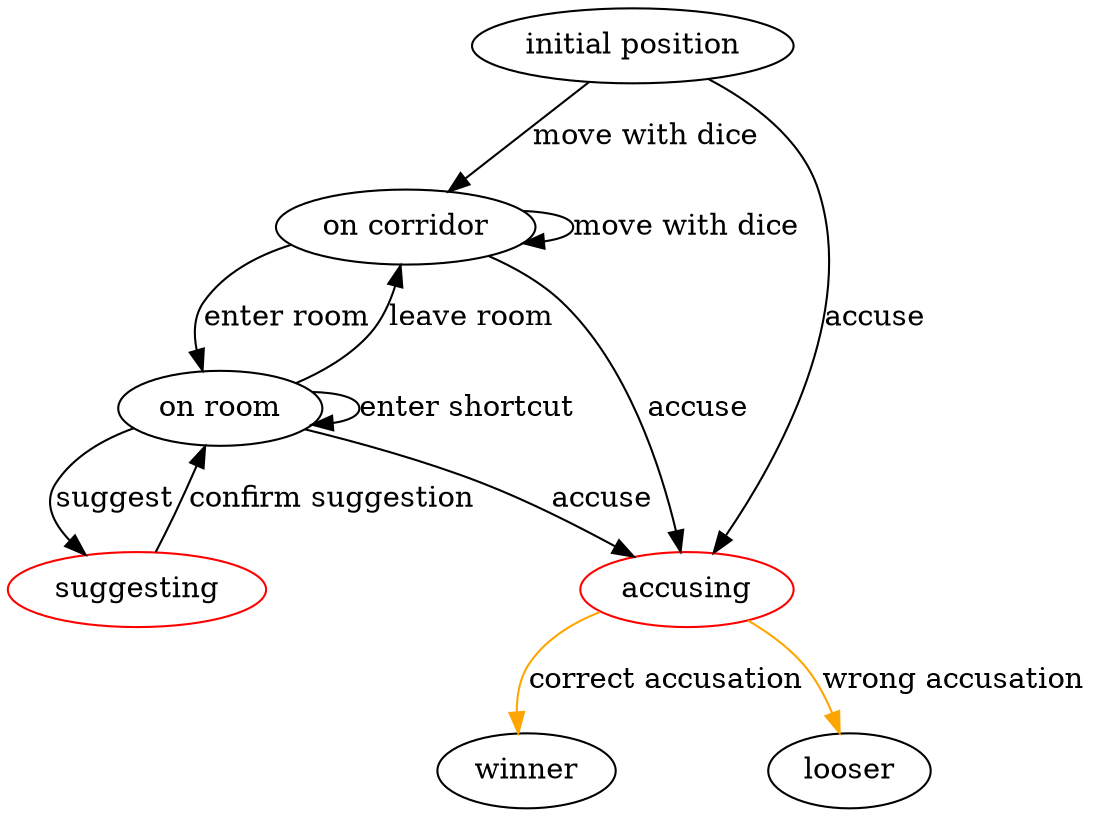 digraph {
	rankdir = BL
	A [label="on corridor"]
	C [label="on room"]
	B [color=red, label="suggesting"]
	D [color=red, label="accusing"]
	H [label=winner]
	E [label=looser]
	F [label="initial position"]
	A -> A [label="move with dice"]
    F -> A [label="move with dice"]
    A -> C [label="enter room"]
    C -> C [label="enter shortcut"]
    C -> B [label="suggest"]
    B -> C [label="confirm suggestion"]
    C -> A [label="leave room"]
    C -> D [label="accuse"]
    A -> D [label="accuse"]
    F -> D [label="accuse"]
    D -> E [label="wrong accusation", color=orange]
    D -> H [label="correct accusation", color=orange]

}
